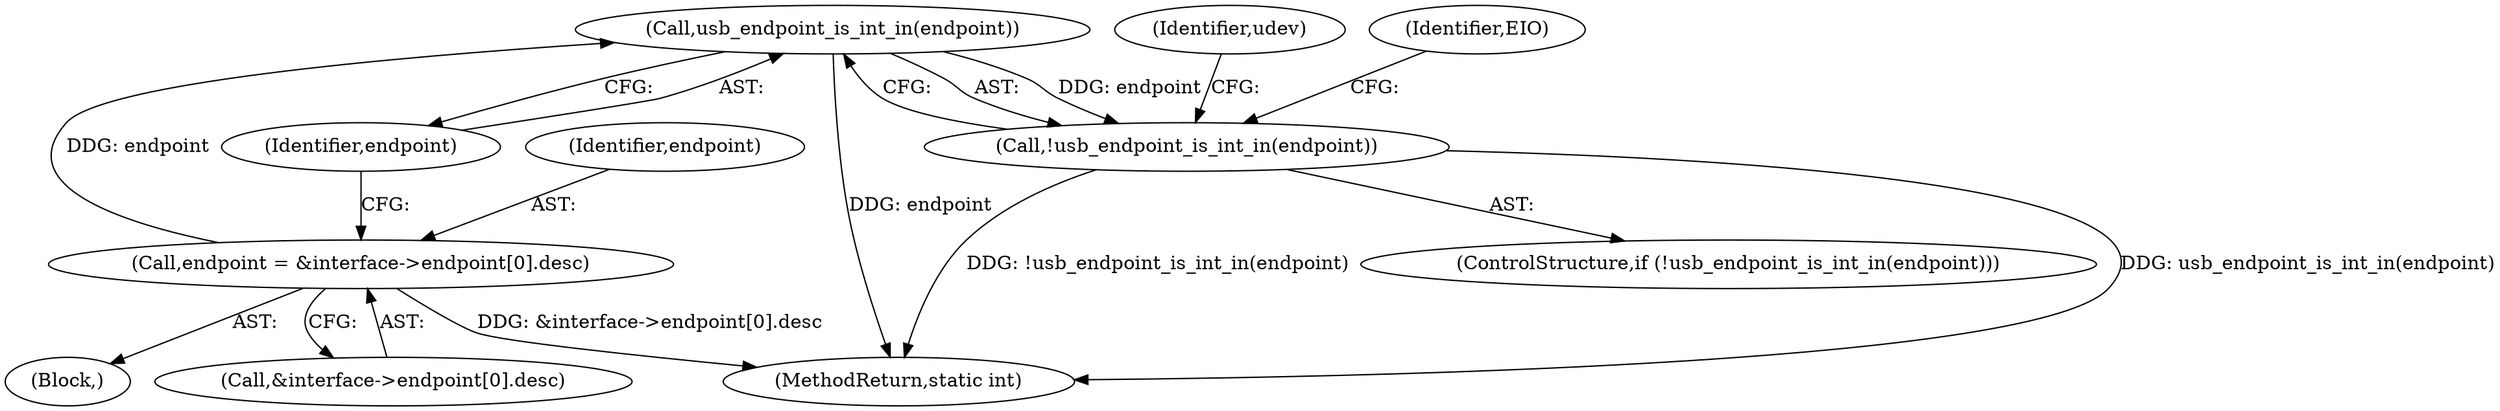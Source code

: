 digraph "0_linux_9c6ba456711687b794dcf285856fc14e2c76074f@pointer" {
"1000152" [label="(Call,usb_endpoint_is_int_in(endpoint))"];
"1000140" [label="(Call,endpoint = &interface->endpoint[0].desc)"];
"1000151" [label="(Call,!usb_endpoint_is_int_in(endpoint))"];
"1000107" [label="(Block,)"];
"1000487" [label="(MethodReturn,static int)"];
"1000141" [label="(Identifier,endpoint)"];
"1000150" [label="(ControlStructure,if (!usb_endpoint_is_int_in(endpoint)))"];
"1000151" [label="(Call,!usb_endpoint_is_int_in(endpoint))"];
"1000142" [label="(Call,&interface->endpoint[0].desc)"];
"1000152" [label="(Call,usb_endpoint_is_int_in(endpoint))"];
"1000140" [label="(Call,endpoint = &interface->endpoint[0].desc)"];
"1000153" [label="(Identifier,endpoint)"];
"1000156" [label="(Identifier,EIO)"];
"1000158" [label="(Identifier,udev)"];
"1000152" -> "1000151"  [label="AST: "];
"1000152" -> "1000153"  [label="CFG: "];
"1000153" -> "1000152"  [label="AST: "];
"1000151" -> "1000152"  [label="CFG: "];
"1000152" -> "1000487"  [label="DDG: endpoint"];
"1000152" -> "1000151"  [label="DDG: endpoint"];
"1000140" -> "1000152"  [label="DDG: endpoint"];
"1000140" -> "1000107"  [label="AST: "];
"1000140" -> "1000142"  [label="CFG: "];
"1000141" -> "1000140"  [label="AST: "];
"1000142" -> "1000140"  [label="AST: "];
"1000153" -> "1000140"  [label="CFG: "];
"1000140" -> "1000487"  [label="DDG: &interface->endpoint[0].desc"];
"1000151" -> "1000150"  [label="AST: "];
"1000156" -> "1000151"  [label="CFG: "];
"1000158" -> "1000151"  [label="CFG: "];
"1000151" -> "1000487"  [label="DDG: !usb_endpoint_is_int_in(endpoint)"];
"1000151" -> "1000487"  [label="DDG: usb_endpoint_is_int_in(endpoint)"];
}
